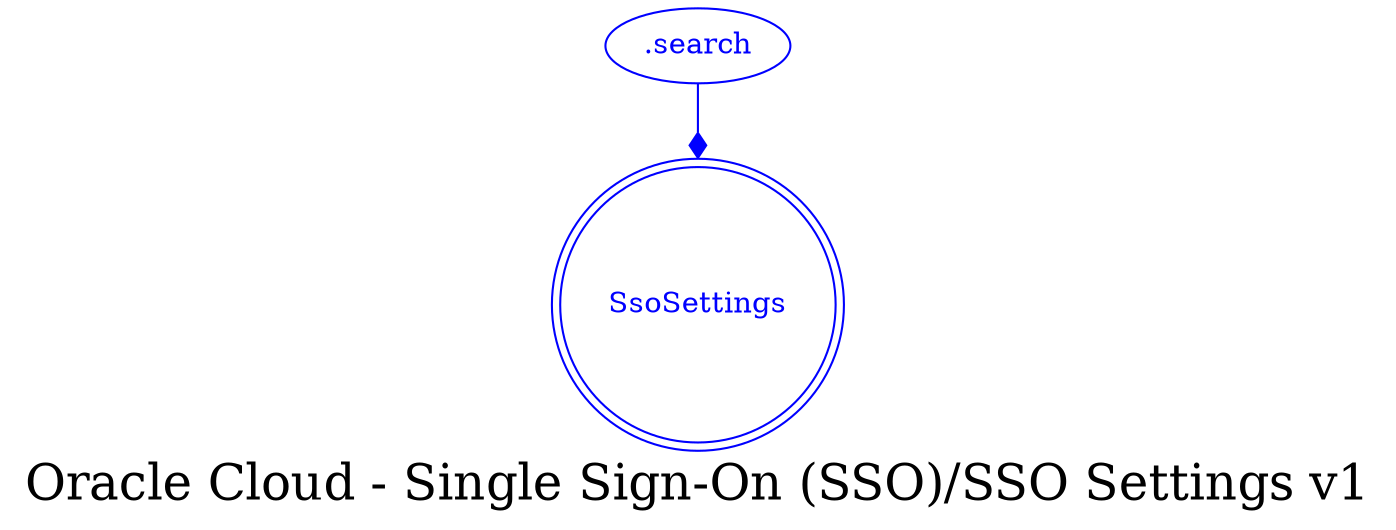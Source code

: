 digraph LexiconGraph {
graph[label="Oracle Cloud - Single Sign-On (SSO)/SSO Settings v1", fontsize=24]
splines=true
"SsoSettings" [color=blue, fontcolor=blue, shape=doublecircle]
".search" -> "SsoSettings" [color=blue, fontcolor=blue, arrowhead=diamond, arrowtail=none]
".search" [color=blue, fontcolor=blue, shape=ellipse]
}

